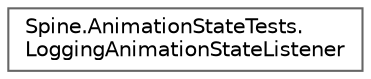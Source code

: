 digraph "类继承关系图"
{
 // LATEX_PDF_SIZE
  bgcolor="transparent";
  edge [fontname=Helvetica,fontsize=10,labelfontname=Helvetica,labelfontsize=10];
  node [fontname=Helvetica,fontsize=10,shape=box,height=0.2,width=0.4];
  rankdir="LR";
  Node0 [id="Node000000",label="Spine.AnimationStateTests.\lLoggingAnimationStateListener",height=0.2,width=0.4,color="grey40", fillcolor="white", style="filled",URL="$class_spine_1_1_animation_state_tests_1_1_logging_animation_state_listener.html",tooltip=" "];
}
